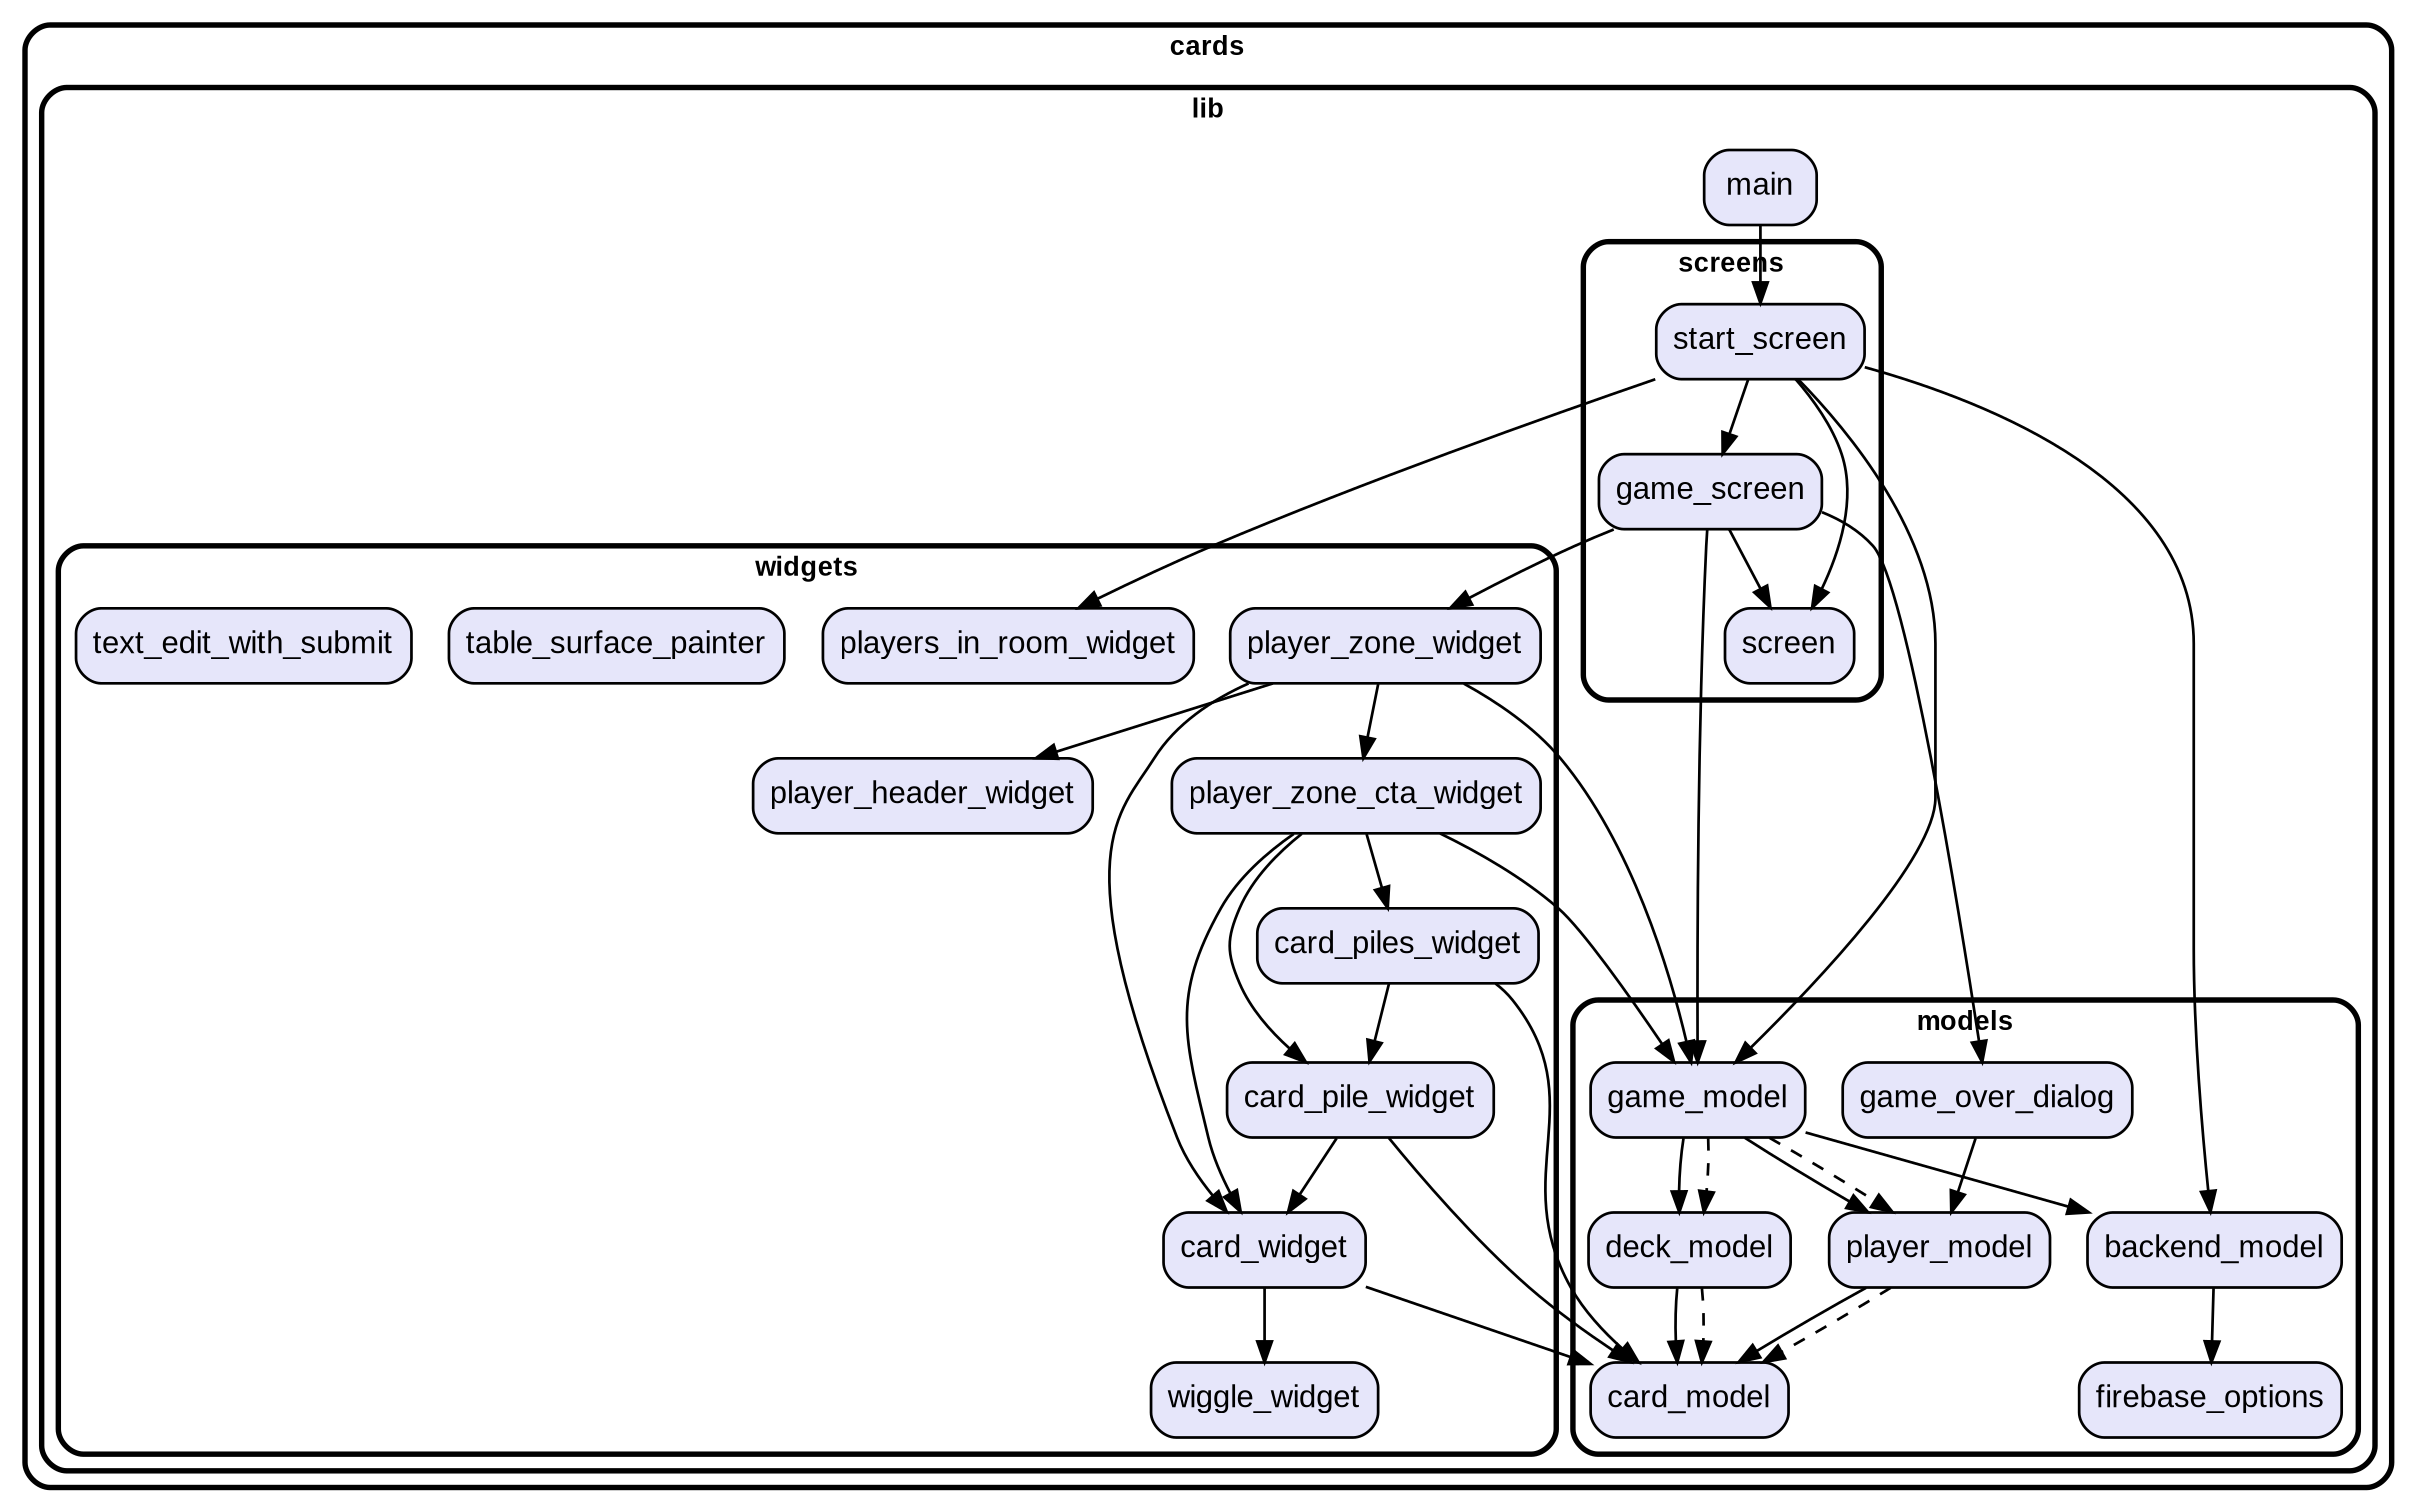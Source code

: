 digraph "" {
  graph [style=rounded fontname="Arial Black" fontsize=13 penwidth=2.6];
  node [shape=rect style="filled,rounded" fontname=Arial fontsize=15 fillcolor=Lavender penwidth=1.3];
  edge [penwidth=1.3];
  "/lib/main.dart" [label="main"];
  "/lib/models/backend_model.dart" [label="backend_model"];
  "/lib/models/card_model.dart" [label="card_model"];
  "/lib/models/deck_model.dart" [label="deck_model"];
  "/lib/models/firebase_options.dart" [label="firebase_options"];
  "/lib/models/game_model.dart" [label="game_model"];
  "/lib/models/game_over_dialog.dart" [label="game_over_dialog"];
  "/lib/models/player_model.dart" [label="player_model"];
  "/lib/screens/game_screen.dart" [label="game_screen"];
  "/lib/screens/screen.dart" [label="screen"];
  "/lib/screens/start_screen.dart" [label="start_screen"];
  "/lib/widgets/card_piles_widget.dart" [label="card_piles_widget"];
  "/lib/widgets/card_pile_widget.dart" [label="card_pile_widget"];
  "/lib/widgets/card_widget.dart" [label="card_widget"];
  "/lib/widgets/players_in_room_widget.dart" [label="players_in_room_widget"];
  "/lib/widgets/player_header_widget.dart" [label="player_header_widget"];
  "/lib/widgets/player_zone_cta_widget.dart" [label="player_zone_cta_widget"];
  "/lib/widgets/player_zone_widget.dart" [label="player_zone_widget"];
  "/lib/widgets/table_surface_painter.dart" [label="table_surface_painter"];
  "/lib/widgets/text_edit_with_submit.dart" [label="text_edit_with_submit"];
  "/lib/widgets/wiggle_widget.dart" [label="wiggle_widget"];
  subgraph "cluster~" {
    label="cards";
    subgraph "cluster~/lib" {
      label="lib";
      "/lib/main.dart";
      subgraph "cluster~/lib/models" {
        label="models";
        "/lib/models/backend_model.dart";
        "/lib/models/card_model.dart";
        "/lib/models/deck_model.dart";
        "/lib/models/firebase_options.dart";
        "/lib/models/game_model.dart";
        "/lib/models/game_over_dialog.dart";
        "/lib/models/player_model.dart";
      }
      subgraph "cluster~/lib/screens" {
        label="screens";
        "/lib/screens/game_screen.dart";
        "/lib/screens/screen.dart";
        "/lib/screens/start_screen.dart";
      }
      subgraph "cluster~/lib/widgets" {
        label="widgets";
        "/lib/widgets/card_piles_widget.dart";
        "/lib/widgets/card_pile_widget.dart";
        "/lib/widgets/card_widget.dart";
        "/lib/widgets/players_in_room_widget.dart";
        "/lib/widgets/player_header_widget.dart";
        "/lib/widgets/player_zone_cta_widget.dart";
        "/lib/widgets/player_zone_widget.dart";
        "/lib/widgets/table_surface_painter.dart";
        "/lib/widgets/text_edit_with_submit.dart";
        "/lib/widgets/wiggle_widget.dart";
      }
    }
  }
  "/lib/main.dart" -> "/lib/screens/start_screen.dart";
  "/lib/models/backend_model.dart" -> "/lib/models/firebase_options.dart";
  "/lib/models/deck_model.dart" -> "/lib/models/card_model.dart";
  "/lib/models/deck_model.dart" -> "/lib/models/card_model.dart" [style=dashed];
  "/lib/models/game_model.dart" -> "/lib/models/backend_model.dart";
  "/lib/models/game_model.dart" -> "/lib/models/deck_model.dart";
  "/lib/models/game_model.dart" -> "/lib/models/player_model.dart";
  "/lib/models/game_model.dart" -> "/lib/models/deck_model.dart" [style=dashed];
  "/lib/models/game_model.dart" -> "/lib/models/player_model.dart" [style=dashed];
  "/lib/models/game_over_dialog.dart" -> "/lib/models/player_model.dart";
  "/lib/models/player_model.dart" -> "/lib/models/card_model.dart";
  "/lib/models/player_model.dart" -> "/lib/models/card_model.dart" [style=dashed];
  "/lib/screens/game_screen.dart" -> "/lib/models/game_model.dart";
  "/lib/screens/game_screen.dart" -> "/lib/models/game_over_dialog.dart";
  "/lib/screens/game_screen.dart" -> "/lib/screens/screen.dart";
  "/lib/screens/game_screen.dart" -> "/lib/widgets/player_zone_widget.dart";
  "/lib/screens/start_screen.dart" -> "/lib/models/backend_model.dart";
  "/lib/screens/start_screen.dart" -> "/lib/models/game_model.dart";
  "/lib/screens/start_screen.dart" -> "/lib/screens/game_screen.dart";
  "/lib/screens/start_screen.dart" -> "/lib/screens/screen.dart";
  "/lib/screens/start_screen.dart" -> "/lib/widgets/players_in_room_widget.dart";
  "/lib/widgets/card_piles_widget.dart" -> "/lib/models/card_model.dart";
  "/lib/widgets/card_piles_widget.dart" -> "/lib/widgets/card_pile_widget.dart";
  "/lib/widgets/card_pile_widget.dart" -> "/lib/models/card_model.dart";
  "/lib/widgets/card_pile_widget.dart" -> "/lib/widgets/card_widget.dart";
  "/lib/widgets/card_widget.dart" -> "/lib/models/card_model.dart";
  "/lib/widgets/card_widget.dart" -> "/lib/widgets/wiggle_widget.dart";
  "/lib/widgets/player_zone_cta_widget.dart" -> "/lib/models/game_model.dart";
  "/lib/widgets/player_zone_cta_widget.dart" -> "/lib/widgets/card_pile_widget.dart";
  "/lib/widgets/player_zone_cta_widget.dart" -> "/lib/widgets/card_piles_widget.dart";
  "/lib/widgets/player_zone_cta_widget.dart" -> "/lib/widgets/card_widget.dart";
  "/lib/widgets/player_zone_widget.dart" -> "/lib/models/game_model.dart";
  "/lib/widgets/player_zone_widget.dart" -> "/lib/widgets/card_widget.dart";
  "/lib/widgets/player_zone_widget.dart" -> "/lib/widgets/player_header_widget.dart";
  "/lib/widgets/player_zone_widget.dart" -> "/lib/widgets/player_zone_cta_widget.dart";
}
